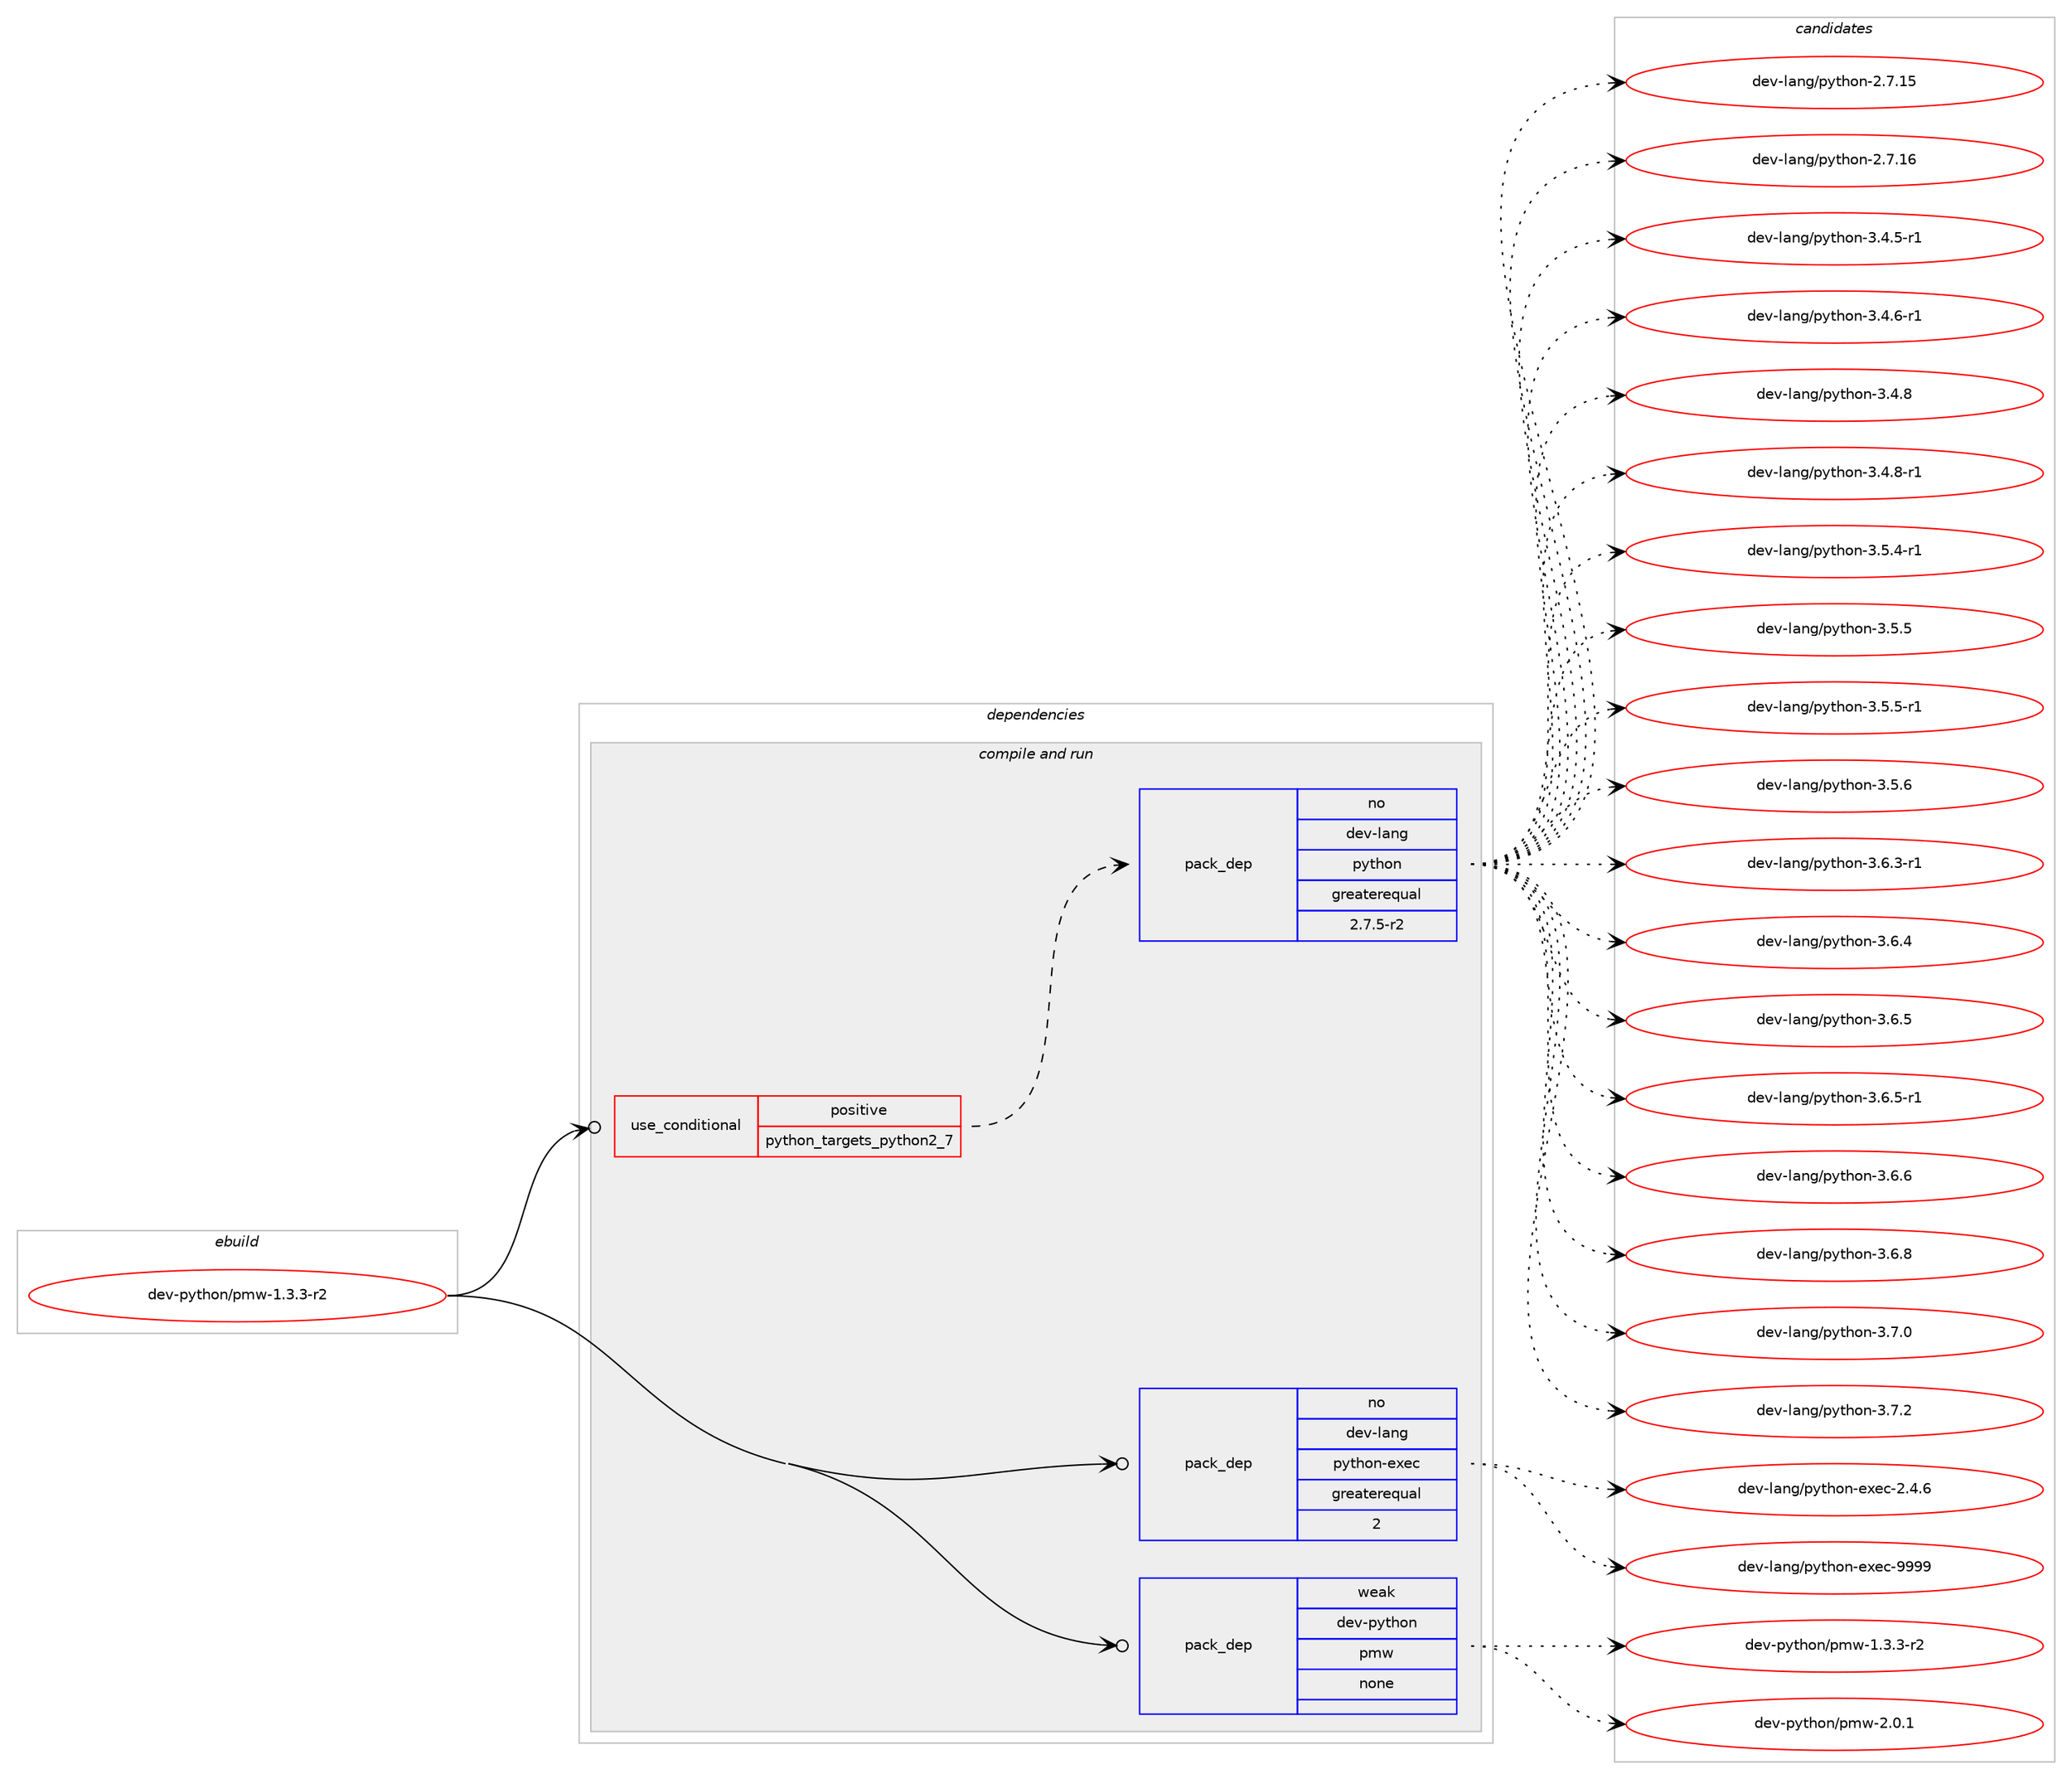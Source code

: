 digraph prolog {

# *************
# Graph options
# *************

newrank=true;
concentrate=true;
compound=true;
graph [rankdir=LR,fontname=Helvetica,fontsize=10,ranksep=1.5];#, ranksep=2.5, nodesep=0.2];
edge  [arrowhead=vee];
node  [fontname=Helvetica,fontsize=10];

# **********
# The ebuild
# **********

subgraph cluster_leftcol {
color=gray;
rank=same;
label=<<i>ebuild</i>>;
id [label="dev-python/pmw-1.3.3-r2", color=red, width=4, href="../dev-python/pmw-1.3.3-r2.svg"];
}

# ****************
# The dependencies
# ****************

subgraph cluster_midcol {
color=gray;
label=<<i>dependencies</i>>;
subgraph cluster_compile {
fillcolor="#eeeeee";
style=filled;
label=<<i>compile</i>>;
}
subgraph cluster_compileandrun {
fillcolor="#eeeeee";
style=filled;
label=<<i>compile and run</i>>;
subgraph cond379670 {
dependency1426115 [label=<<TABLE BORDER="0" CELLBORDER="1" CELLSPACING="0" CELLPADDING="4"><TR><TD ROWSPAN="3" CELLPADDING="10">use_conditional</TD></TR><TR><TD>positive</TD></TR><TR><TD>python_targets_python2_7</TD></TR></TABLE>>, shape=none, color=red];
subgraph pack1023135 {
dependency1426116 [label=<<TABLE BORDER="0" CELLBORDER="1" CELLSPACING="0" CELLPADDING="4" WIDTH="220"><TR><TD ROWSPAN="6" CELLPADDING="30">pack_dep</TD></TR><TR><TD WIDTH="110">no</TD></TR><TR><TD>dev-lang</TD></TR><TR><TD>python</TD></TR><TR><TD>greaterequal</TD></TR><TR><TD>2.7.5-r2</TD></TR></TABLE>>, shape=none, color=blue];
}
dependency1426115:e -> dependency1426116:w [weight=20,style="dashed",arrowhead="vee"];
}
id:e -> dependency1426115:w [weight=20,style="solid",arrowhead="odotvee"];
subgraph pack1023136 {
dependency1426117 [label=<<TABLE BORDER="0" CELLBORDER="1" CELLSPACING="0" CELLPADDING="4" WIDTH="220"><TR><TD ROWSPAN="6" CELLPADDING="30">pack_dep</TD></TR><TR><TD WIDTH="110">no</TD></TR><TR><TD>dev-lang</TD></TR><TR><TD>python-exec</TD></TR><TR><TD>greaterequal</TD></TR><TR><TD>2</TD></TR></TABLE>>, shape=none, color=blue];
}
id:e -> dependency1426117:w [weight=20,style="solid",arrowhead="odotvee"];
subgraph pack1023137 {
dependency1426118 [label=<<TABLE BORDER="0" CELLBORDER="1" CELLSPACING="0" CELLPADDING="4" WIDTH="220"><TR><TD ROWSPAN="6" CELLPADDING="30">pack_dep</TD></TR><TR><TD WIDTH="110">weak</TD></TR><TR><TD>dev-python</TD></TR><TR><TD>pmw</TD></TR><TR><TD>none</TD></TR><TR><TD></TD></TR></TABLE>>, shape=none, color=blue];
}
id:e -> dependency1426118:w [weight=20,style="solid",arrowhead="odotvee"];
}
subgraph cluster_run {
fillcolor="#eeeeee";
style=filled;
label=<<i>run</i>>;
}
}

# **************
# The candidates
# **************

subgraph cluster_choices {
rank=same;
color=gray;
label=<<i>candidates</i>>;

subgraph choice1023135 {
color=black;
nodesep=1;
choice10010111845108971101034711212111610411111045504655464953 [label="dev-lang/python-2.7.15", color=red, width=4,href="../dev-lang/python-2.7.15.svg"];
choice10010111845108971101034711212111610411111045504655464954 [label="dev-lang/python-2.7.16", color=red, width=4,href="../dev-lang/python-2.7.16.svg"];
choice1001011184510897110103471121211161041111104551465246534511449 [label="dev-lang/python-3.4.5-r1", color=red, width=4,href="../dev-lang/python-3.4.5-r1.svg"];
choice1001011184510897110103471121211161041111104551465246544511449 [label="dev-lang/python-3.4.6-r1", color=red, width=4,href="../dev-lang/python-3.4.6-r1.svg"];
choice100101118451089711010347112121116104111110455146524656 [label="dev-lang/python-3.4.8", color=red, width=4,href="../dev-lang/python-3.4.8.svg"];
choice1001011184510897110103471121211161041111104551465246564511449 [label="dev-lang/python-3.4.8-r1", color=red, width=4,href="../dev-lang/python-3.4.8-r1.svg"];
choice1001011184510897110103471121211161041111104551465346524511449 [label="dev-lang/python-3.5.4-r1", color=red, width=4,href="../dev-lang/python-3.5.4-r1.svg"];
choice100101118451089711010347112121116104111110455146534653 [label="dev-lang/python-3.5.5", color=red, width=4,href="../dev-lang/python-3.5.5.svg"];
choice1001011184510897110103471121211161041111104551465346534511449 [label="dev-lang/python-3.5.5-r1", color=red, width=4,href="../dev-lang/python-3.5.5-r1.svg"];
choice100101118451089711010347112121116104111110455146534654 [label="dev-lang/python-3.5.6", color=red, width=4,href="../dev-lang/python-3.5.6.svg"];
choice1001011184510897110103471121211161041111104551465446514511449 [label="dev-lang/python-3.6.3-r1", color=red, width=4,href="../dev-lang/python-3.6.3-r1.svg"];
choice100101118451089711010347112121116104111110455146544652 [label="dev-lang/python-3.6.4", color=red, width=4,href="../dev-lang/python-3.6.4.svg"];
choice100101118451089711010347112121116104111110455146544653 [label="dev-lang/python-3.6.5", color=red, width=4,href="../dev-lang/python-3.6.5.svg"];
choice1001011184510897110103471121211161041111104551465446534511449 [label="dev-lang/python-3.6.5-r1", color=red, width=4,href="../dev-lang/python-3.6.5-r1.svg"];
choice100101118451089711010347112121116104111110455146544654 [label="dev-lang/python-3.6.6", color=red, width=4,href="../dev-lang/python-3.6.6.svg"];
choice100101118451089711010347112121116104111110455146544656 [label="dev-lang/python-3.6.8", color=red, width=4,href="../dev-lang/python-3.6.8.svg"];
choice100101118451089711010347112121116104111110455146554648 [label="dev-lang/python-3.7.0", color=red, width=4,href="../dev-lang/python-3.7.0.svg"];
choice100101118451089711010347112121116104111110455146554650 [label="dev-lang/python-3.7.2", color=red, width=4,href="../dev-lang/python-3.7.2.svg"];
dependency1426116:e -> choice10010111845108971101034711212111610411111045504655464953:w [style=dotted,weight="100"];
dependency1426116:e -> choice10010111845108971101034711212111610411111045504655464954:w [style=dotted,weight="100"];
dependency1426116:e -> choice1001011184510897110103471121211161041111104551465246534511449:w [style=dotted,weight="100"];
dependency1426116:e -> choice1001011184510897110103471121211161041111104551465246544511449:w [style=dotted,weight="100"];
dependency1426116:e -> choice100101118451089711010347112121116104111110455146524656:w [style=dotted,weight="100"];
dependency1426116:e -> choice1001011184510897110103471121211161041111104551465246564511449:w [style=dotted,weight="100"];
dependency1426116:e -> choice1001011184510897110103471121211161041111104551465346524511449:w [style=dotted,weight="100"];
dependency1426116:e -> choice100101118451089711010347112121116104111110455146534653:w [style=dotted,weight="100"];
dependency1426116:e -> choice1001011184510897110103471121211161041111104551465346534511449:w [style=dotted,weight="100"];
dependency1426116:e -> choice100101118451089711010347112121116104111110455146534654:w [style=dotted,weight="100"];
dependency1426116:e -> choice1001011184510897110103471121211161041111104551465446514511449:w [style=dotted,weight="100"];
dependency1426116:e -> choice100101118451089711010347112121116104111110455146544652:w [style=dotted,weight="100"];
dependency1426116:e -> choice100101118451089711010347112121116104111110455146544653:w [style=dotted,weight="100"];
dependency1426116:e -> choice1001011184510897110103471121211161041111104551465446534511449:w [style=dotted,weight="100"];
dependency1426116:e -> choice100101118451089711010347112121116104111110455146544654:w [style=dotted,weight="100"];
dependency1426116:e -> choice100101118451089711010347112121116104111110455146544656:w [style=dotted,weight="100"];
dependency1426116:e -> choice100101118451089711010347112121116104111110455146554648:w [style=dotted,weight="100"];
dependency1426116:e -> choice100101118451089711010347112121116104111110455146554650:w [style=dotted,weight="100"];
}
subgraph choice1023136 {
color=black;
nodesep=1;
choice1001011184510897110103471121211161041111104510112010199455046524654 [label="dev-lang/python-exec-2.4.6", color=red, width=4,href="../dev-lang/python-exec-2.4.6.svg"];
choice10010111845108971101034711212111610411111045101120101994557575757 [label="dev-lang/python-exec-9999", color=red, width=4,href="../dev-lang/python-exec-9999.svg"];
dependency1426117:e -> choice1001011184510897110103471121211161041111104510112010199455046524654:w [style=dotted,weight="100"];
dependency1426117:e -> choice10010111845108971101034711212111610411111045101120101994557575757:w [style=dotted,weight="100"];
}
subgraph choice1023137 {
color=black;
nodesep=1;
choice10010111845112121116104111110471121091194549465146514511450 [label="dev-python/pmw-1.3.3-r2", color=red, width=4,href="../dev-python/pmw-1.3.3-r2.svg"];
choice1001011184511212111610411111047112109119455046484649 [label="dev-python/pmw-2.0.1", color=red, width=4,href="../dev-python/pmw-2.0.1.svg"];
dependency1426118:e -> choice10010111845112121116104111110471121091194549465146514511450:w [style=dotted,weight="100"];
dependency1426118:e -> choice1001011184511212111610411111047112109119455046484649:w [style=dotted,weight="100"];
}
}

}
